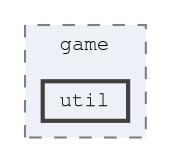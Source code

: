 digraph "source/game/util"
{
 // LATEX_PDF_SIZE
  bgcolor="transparent";
  edge [fontname=FreeMono,fontsize=10,labelfontname=FreeMono,labelfontsize=10];
  node [fontname=FreeMono,fontsize=10,shape=box,height=0.2,width=0.4];
  compound=true
  subgraph clusterdir_9ea5017e8fa7189fb9af6fe82af05461 {
    graph [ bgcolor="#edf0f7", pencolor="grey50", label="game", fontname=FreeMono,fontsize=10 style="filled,dashed", URL="dir_9ea5017e8fa7189fb9af6fe82af05461.html",tooltip=""]
  dir_d2ac5e19d2ea51b0d3946af4796bd5b8 [label="util", fillcolor="#edf0f7", color="grey25", style="filled,bold", URL="dir_d2ac5e19d2ea51b0d3946af4796bd5b8.html",tooltip=""];
  }
}
